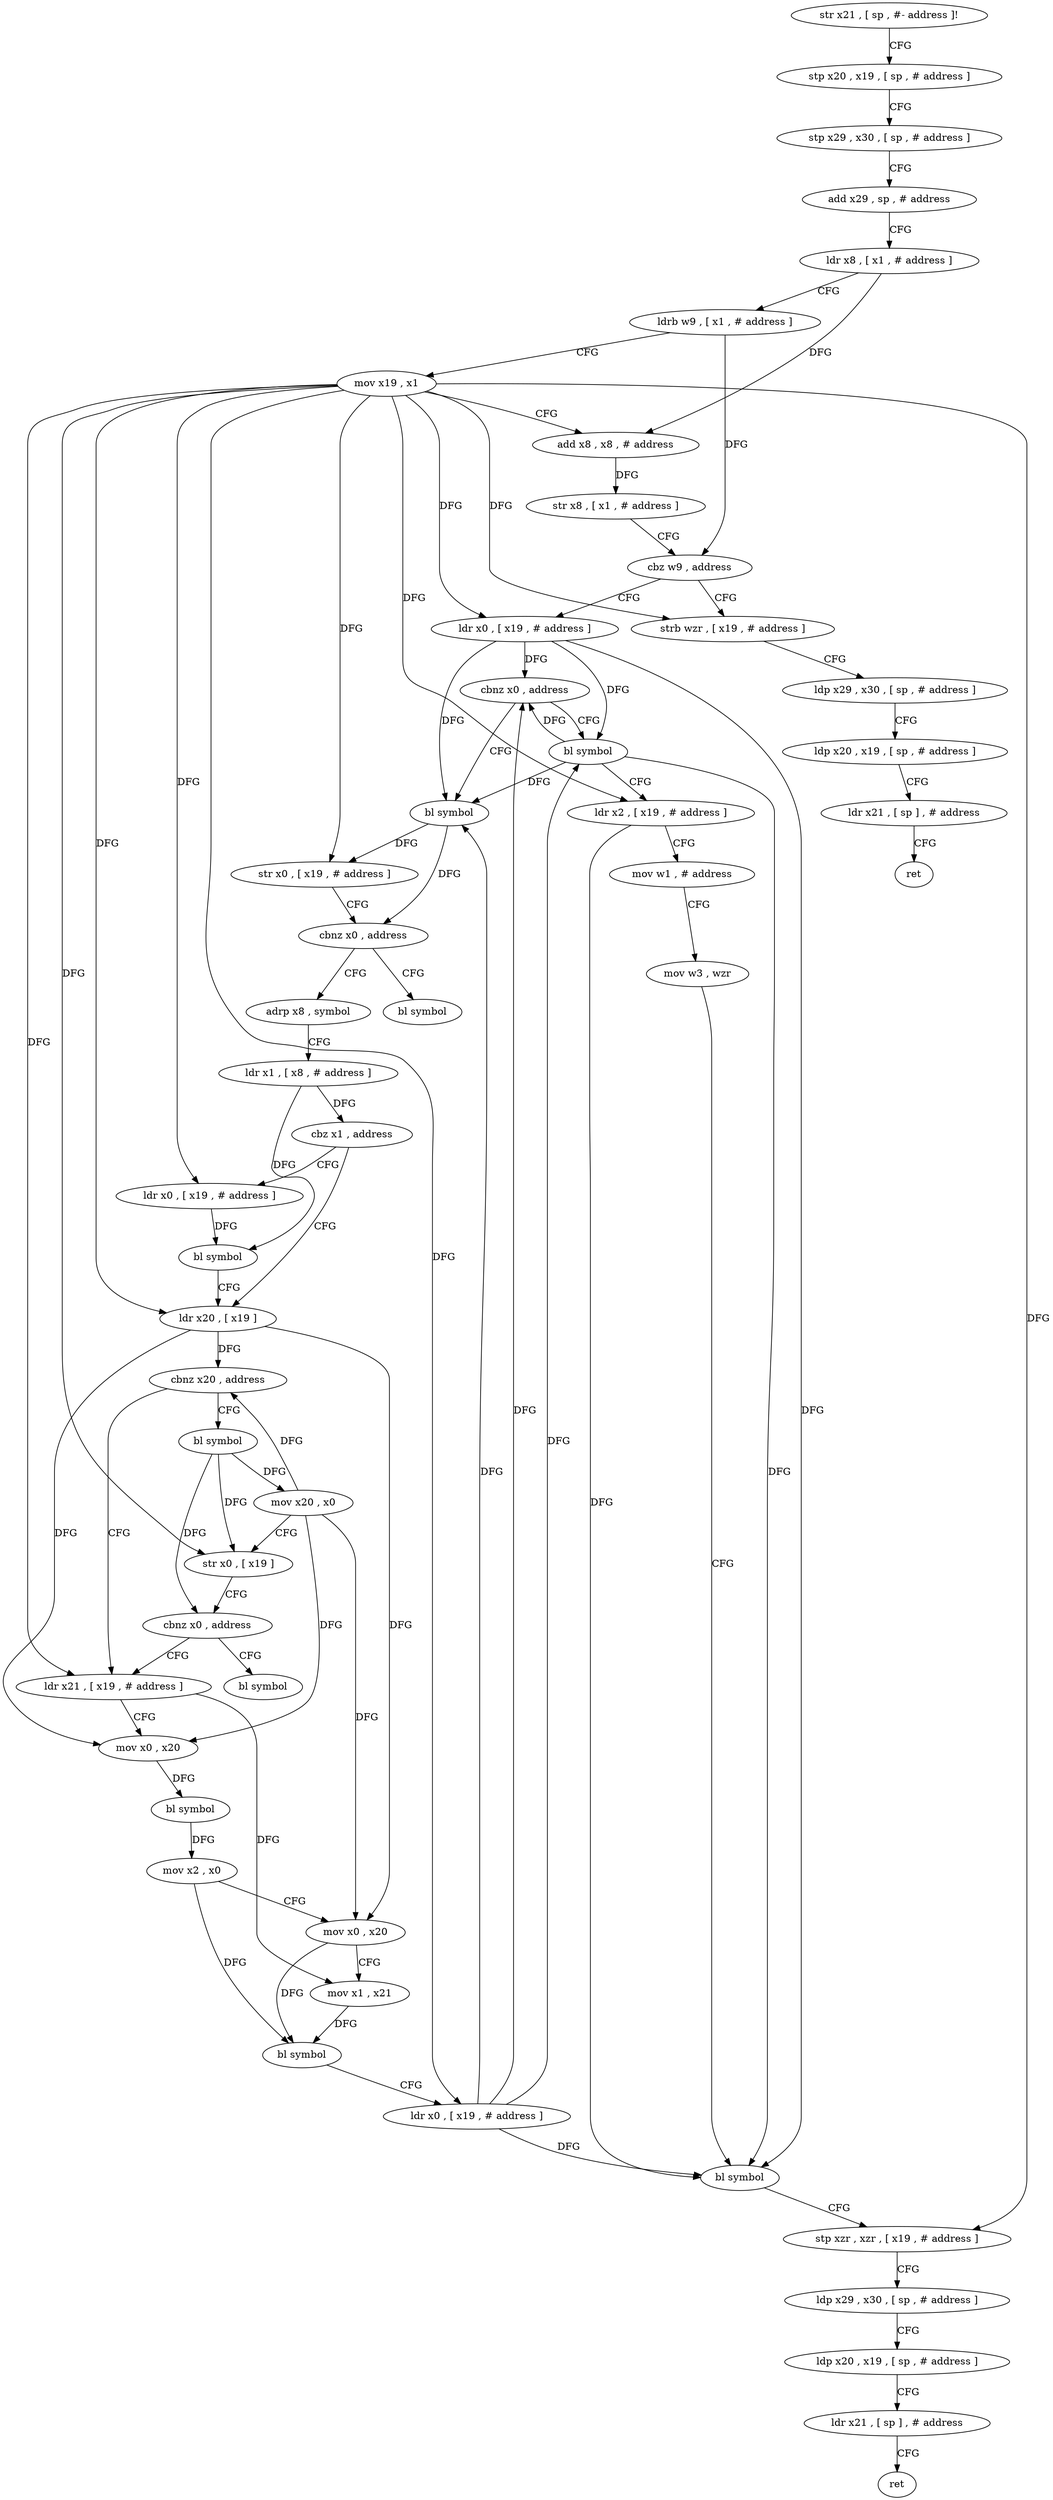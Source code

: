 digraph "func" {
"4216248" [label = "str x21 , [ sp , #- address ]!" ]
"4216252" [label = "stp x20 , x19 , [ sp , # address ]" ]
"4216256" [label = "stp x29 , x30 , [ sp , # address ]" ]
"4216260" [label = "add x29 , sp , # address" ]
"4216264" [label = "ldr x8 , [ x1 , # address ]" ]
"4216268" [label = "ldrb w9 , [ x1 , # address ]" ]
"4216272" [label = "mov x19 , x1" ]
"4216276" [label = "add x8 , x8 , # address" ]
"4216280" [label = "str x8 , [ x1 , # address ]" ]
"4216284" [label = "cbz w9 , address" ]
"4216308" [label = "ldr x0 , [ x19 , # address ]" ]
"4216288" [label = "strb wzr , [ x19 , # address ]" ]
"4216312" [label = "cbnz x0 , address" ]
"4216416" [label = "bl symbol" ]
"4216316" [label = "bl symbol" ]
"4216292" [label = "ldp x29 , x30 , [ sp , # address ]" ]
"4216296" [label = "ldp x20 , x19 , [ sp , # address ]" ]
"4216300" [label = "ldr x21 , [ sp ] , # address" ]
"4216304" [label = "ret" ]
"4216420" [label = "ldr x2 , [ x19 , # address ]" ]
"4216424" [label = "mov w1 , # address" ]
"4216428" [label = "mov w3 , wzr" ]
"4216432" [label = "bl symbol" ]
"4216436" [label = "stp xzr , xzr , [ x19 , # address ]" ]
"4216440" [label = "ldp x29 , x30 , [ sp , # address ]" ]
"4216444" [label = "ldp x20 , x19 , [ sp , # address ]" ]
"4216448" [label = "ldr x21 , [ sp ] , # address" ]
"4216452" [label = "ret" ]
"4216320" [label = "str x0 , [ x19 , # address ]" ]
"4216324" [label = "cbnz x0 , address" ]
"4216332" [label = "adrp x8 , symbol" ]
"4216328" [label = "bl symbol" ]
"4216336" [label = "ldr x1 , [ x8 , # address ]" ]
"4216340" [label = "cbz x1 , address" ]
"4216352" [label = "ldr x20 , [ x19 ]" ]
"4216344" [label = "ldr x0 , [ x19 , # address ]" ]
"4216356" [label = "cbnz x20 , address" ]
"4216384" [label = "ldr x21 , [ x19 , # address ]" ]
"4216360" [label = "bl symbol" ]
"4216348" [label = "bl symbol" ]
"4216388" [label = "mov x0 , x20" ]
"4216392" [label = "bl symbol" ]
"4216396" [label = "mov x2 , x0" ]
"4216400" [label = "mov x0 , x20" ]
"4216404" [label = "mov x1 , x21" ]
"4216408" [label = "bl symbol" ]
"4216412" [label = "ldr x0 , [ x19 , # address ]" ]
"4216364" [label = "mov x20 , x0" ]
"4216368" [label = "str x0 , [ x19 ]" ]
"4216372" [label = "cbnz x0 , address" ]
"4216376" [label = "bl symbol" ]
"4216248" -> "4216252" [ label = "CFG" ]
"4216252" -> "4216256" [ label = "CFG" ]
"4216256" -> "4216260" [ label = "CFG" ]
"4216260" -> "4216264" [ label = "CFG" ]
"4216264" -> "4216268" [ label = "CFG" ]
"4216264" -> "4216276" [ label = "DFG" ]
"4216268" -> "4216272" [ label = "CFG" ]
"4216268" -> "4216284" [ label = "DFG" ]
"4216272" -> "4216276" [ label = "CFG" ]
"4216272" -> "4216308" [ label = "DFG" ]
"4216272" -> "4216288" [ label = "DFG" ]
"4216272" -> "4216420" [ label = "DFG" ]
"4216272" -> "4216436" [ label = "DFG" ]
"4216272" -> "4216320" [ label = "DFG" ]
"4216272" -> "4216352" [ label = "DFG" ]
"4216272" -> "4216344" [ label = "DFG" ]
"4216272" -> "4216384" [ label = "DFG" ]
"4216272" -> "4216412" [ label = "DFG" ]
"4216272" -> "4216368" [ label = "DFG" ]
"4216276" -> "4216280" [ label = "DFG" ]
"4216280" -> "4216284" [ label = "CFG" ]
"4216284" -> "4216308" [ label = "CFG" ]
"4216284" -> "4216288" [ label = "CFG" ]
"4216308" -> "4216312" [ label = "DFG" ]
"4216308" -> "4216416" [ label = "DFG" ]
"4216308" -> "4216432" [ label = "DFG" ]
"4216308" -> "4216316" [ label = "DFG" ]
"4216288" -> "4216292" [ label = "CFG" ]
"4216312" -> "4216416" [ label = "CFG" ]
"4216312" -> "4216316" [ label = "CFG" ]
"4216416" -> "4216420" [ label = "CFG" ]
"4216416" -> "4216312" [ label = "DFG" ]
"4216416" -> "4216432" [ label = "DFG" ]
"4216416" -> "4216316" [ label = "DFG" ]
"4216316" -> "4216320" [ label = "DFG" ]
"4216316" -> "4216324" [ label = "DFG" ]
"4216292" -> "4216296" [ label = "CFG" ]
"4216296" -> "4216300" [ label = "CFG" ]
"4216300" -> "4216304" [ label = "CFG" ]
"4216420" -> "4216424" [ label = "CFG" ]
"4216420" -> "4216432" [ label = "DFG" ]
"4216424" -> "4216428" [ label = "CFG" ]
"4216428" -> "4216432" [ label = "CFG" ]
"4216432" -> "4216436" [ label = "CFG" ]
"4216436" -> "4216440" [ label = "CFG" ]
"4216440" -> "4216444" [ label = "CFG" ]
"4216444" -> "4216448" [ label = "CFG" ]
"4216448" -> "4216452" [ label = "CFG" ]
"4216320" -> "4216324" [ label = "CFG" ]
"4216324" -> "4216332" [ label = "CFG" ]
"4216324" -> "4216328" [ label = "CFG" ]
"4216332" -> "4216336" [ label = "CFG" ]
"4216336" -> "4216340" [ label = "DFG" ]
"4216336" -> "4216348" [ label = "DFG" ]
"4216340" -> "4216352" [ label = "CFG" ]
"4216340" -> "4216344" [ label = "CFG" ]
"4216352" -> "4216356" [ label = "DFG" ]
"4216352" -> "4216388" [ label = "DFG" ]
"4216352" -> "4216400" [ label = "DFG" ]
"4216344" -> "4216348" [ label = "DFG" ]
"4216356" -> "4216384" [ label = "CFG" ]
"4216356" -> "4216360" [ label = "CFG" ]
"4216384" -> "4216388" [ label = "CFG" ]
"4216384" -> "4216404" [ label = "DFG" ]
"4216360" -> "4216364" [ label = "DFG" ]
"4216360" -> "4216368" [ label = "DFG" ]
"4216360" -> "4216372" [ label = "DFG" ]
"4216348" -> "4216352" [ label = "CFG" ]
"4216388" -> "4216392" [ label = "DFG" ]
"4216392" -> "4216396" [ label = "DFG" ]
"4216396" -> "4216400" [ label = "CFG" ]
"4216396" -> "4216408" [ label = "DFG" ]
"4216400" -> "4216404" [ label = "CFG" ]
"4216400" -> "4216408" [ label = "DFG" ]
"4216404" -> "4216408" [ label = "DFG" ]
"4216408" -> "4216412" [ label = "CFG" ]
"4216412" -> "4216416" [ label = "DFG" ]
"4216412" -> "4216312" [ label = "DFG" ]
"4216412" -> "4216316" [ label = "DFG" ]
"4216412" -> "4216432" [ label = "DFG" ]
"4216364" -> "4216368" [ label = "CFG" ]
"4216364" -> "4216356" [ label = "DFG" ]
"4216364" -> "4216388" [ label = "DFG" ]
"4216364" -> "4216400" [ label = "DFG" ]
"4216368" -> "4216372" [ label = "CFG" ]
"4216372" -> "4216384" [ label = "CFG" ]
"4216372" -> "4216376" [ label = "CFG" ]
}
